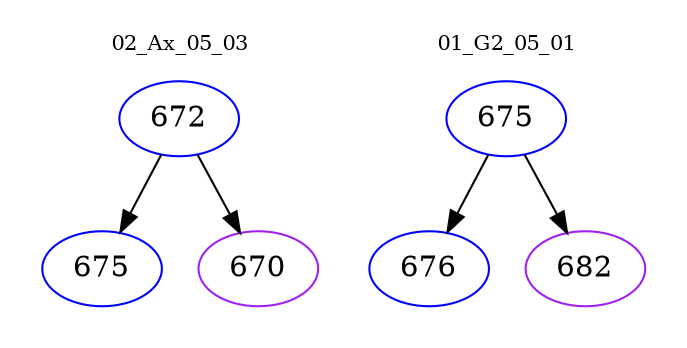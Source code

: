 digraph{
subgraph cluster_0 {
color = white
label = "02_Ax_05_03";
fontsize=10;
T0_672 [label="672", color="blue"]
T0_672 -> T0_675 [color="black"]
T0_675 [label="675", color="blue"]
T0_672 -> T0_670 [color="black"]
T0_670 [label="670", color="purple"]
}
subgraph cluster_1 {
color = white
label = "01_G2_05_01";
fontsize=10;
T1_675 [label="675", color="blue"]
T1_675 -> T1_676 [color="black"]
T1_676 [label="676", color="blue"]
T1_675 -> T1_682 [color="black"]
T1_682 [label="682", color="purple"]
}
}
